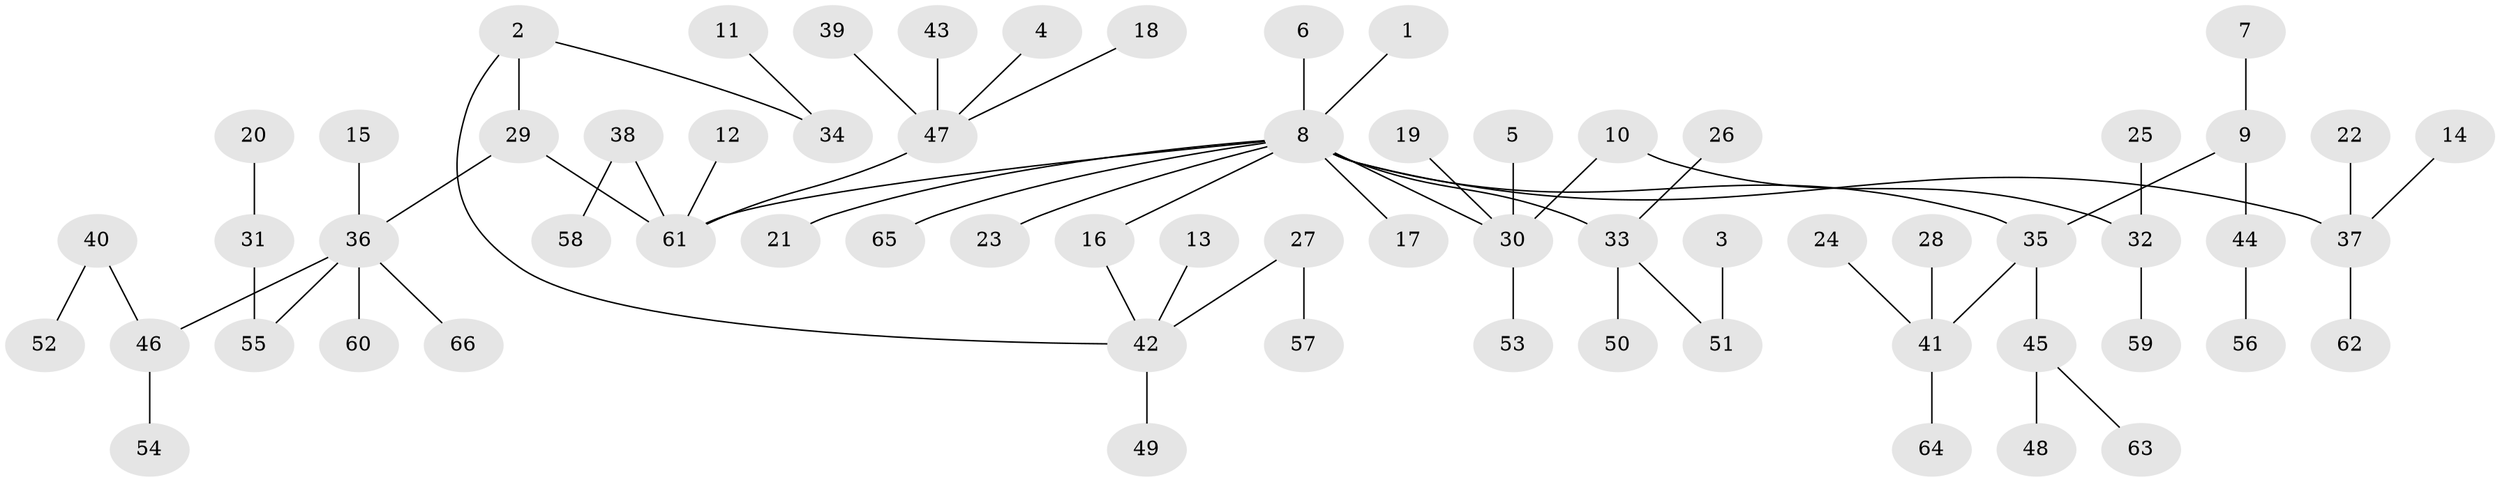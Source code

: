 // original degree distribution, {5: 0.030303030303030304, 6: 0.045454545454545456, 7: 0.015151515151515152, 4: 0.045454545454545456, 2: 0.24242424242424243, 1: 0.5303030303030303, 3: 0.09090909090909091}
// Generated by graph-tools (version 1.1) at 2025/25/03/09/25 03:25:36]
// undirected, 66 vertices, 66 edges
graph export_dot {
graph [start="1"]
  node [color=gray90,style=filled];
  1;
  2;
  3;
  4;
  5;
  6;
  7;
  8;
  9;
  10;
  11;
  12;
  13;
  14;
  15;
  16;
  17;
  18;
  19;
  20;
  21;
  22;
  23;
  24;
  25;
  26;
  27;
  28;
  29;
  30;
  31;
  32;
  33;
  34;
  35;
  36;
  37;
  38;
  39;
  40;
  41;
  42;
  43;
  44;
  45;
  46;
  47;
  48;
  49;
  50;
  51;
  52;
  53;
  54;
  55;
  56;
  57;
  58;
  59;
  60;
  61;
  62;
  63;
  64;
  65;
  66;
  1 -- 8 [weight=1.0];
  2 -- 29 [weight=1.0];
  2 -- 34 [weight=1.0];
  2 -- 42 [weight=1.0];
  3 -- 51 [weight=1.0];
  4 -- 47 [weight=1.0];
  5 -- 30 [weight=1.0];
  6 -- 8 [weight=1.0];
  7 -- 9 [weight=1.0];
  8 -- 16 [weight=1.0];
  8 -- 17 [weight=1.0];
  8 -- 21 [weight=1.0];
  8 -- 23 [weight=1.0];
  8 -- 30 [weight=1.0];
  8 -- 33 [weight=1.0];
  8 -- 35 [weight=1.0];
  8 -- 37 [weight=1.0];
  8 -- 61 [weight=1.0];
  8 -- 65 [weight=1.0];
  9 -- 35 [weight=1.0];
  9 -- 44 [weight=1.0];
  10 -- 30 [weight=1.0];
  10 -- 32 [weight=1.0];
  11 -- 34 [weight=1.0];
  12 -- 61 [weight=1.0];
  13 -- 42 [weight=1.0];
  14 -- 37 [weight=1.0];
  15 -- 36 [weight=1.0];
  16 -- 42 [weight=1.0];
  18 -- 47 [weight=1.0];
  19 -- 30 [weight=1.0];
  20 -- 31 [weight=1.0];
  22 -- 37 [weight=1.0];
  24 -- 41 [weight=1.0];
  25 -- 32 [weight=1.0];
  26 -- 33 [weight=1.0];
  27 -- 42 [weight=1.0];
  27 -- 57 [weight=1.0];
  28 -- 41 [weight=1.0];
  29 -- 36 [weight=1.0];
  29 -- 61 [weight=1.0];
  30 -- 53 [weight=1.0];
  31 -- 55 [weight=1.0];
  32 -- 59 [weight=1.0];
  33 -- 50 [weight=1.0];
  33 -- 51 [weight=1.0];
  35 -- 41 [weight=1.0];
  35 -- 45 [weight=1.0];
  36 -- 46 [weight=1.0];
  36 -- 55 [weight=1.0];
  36 -- 60 [weight=1.0];
  36 -- 66 [weight=1.0];
  37 -- 62 [weight=1.0];
  38 -- 58 [weight=1.0];
  38 -- 61 [weight=1.0];
  39 -- 47 [weight=1.0];
  40 -- 46 [weight=1.0];
  40 -- 52 [weight=1.0];
  41 -- 64 [weight=1.0];
  42 -- 49 [weight=1.0];
  43 -- 47 [weight=1.0];
  44 -- 56 [weight=1.0];
  45 -- 48 [weight=1.0];
  45 -- 63 [weight=1.0];
  46 -- 54 [weight=1.0];
  47 -- 61 [weight=1.0];
}
